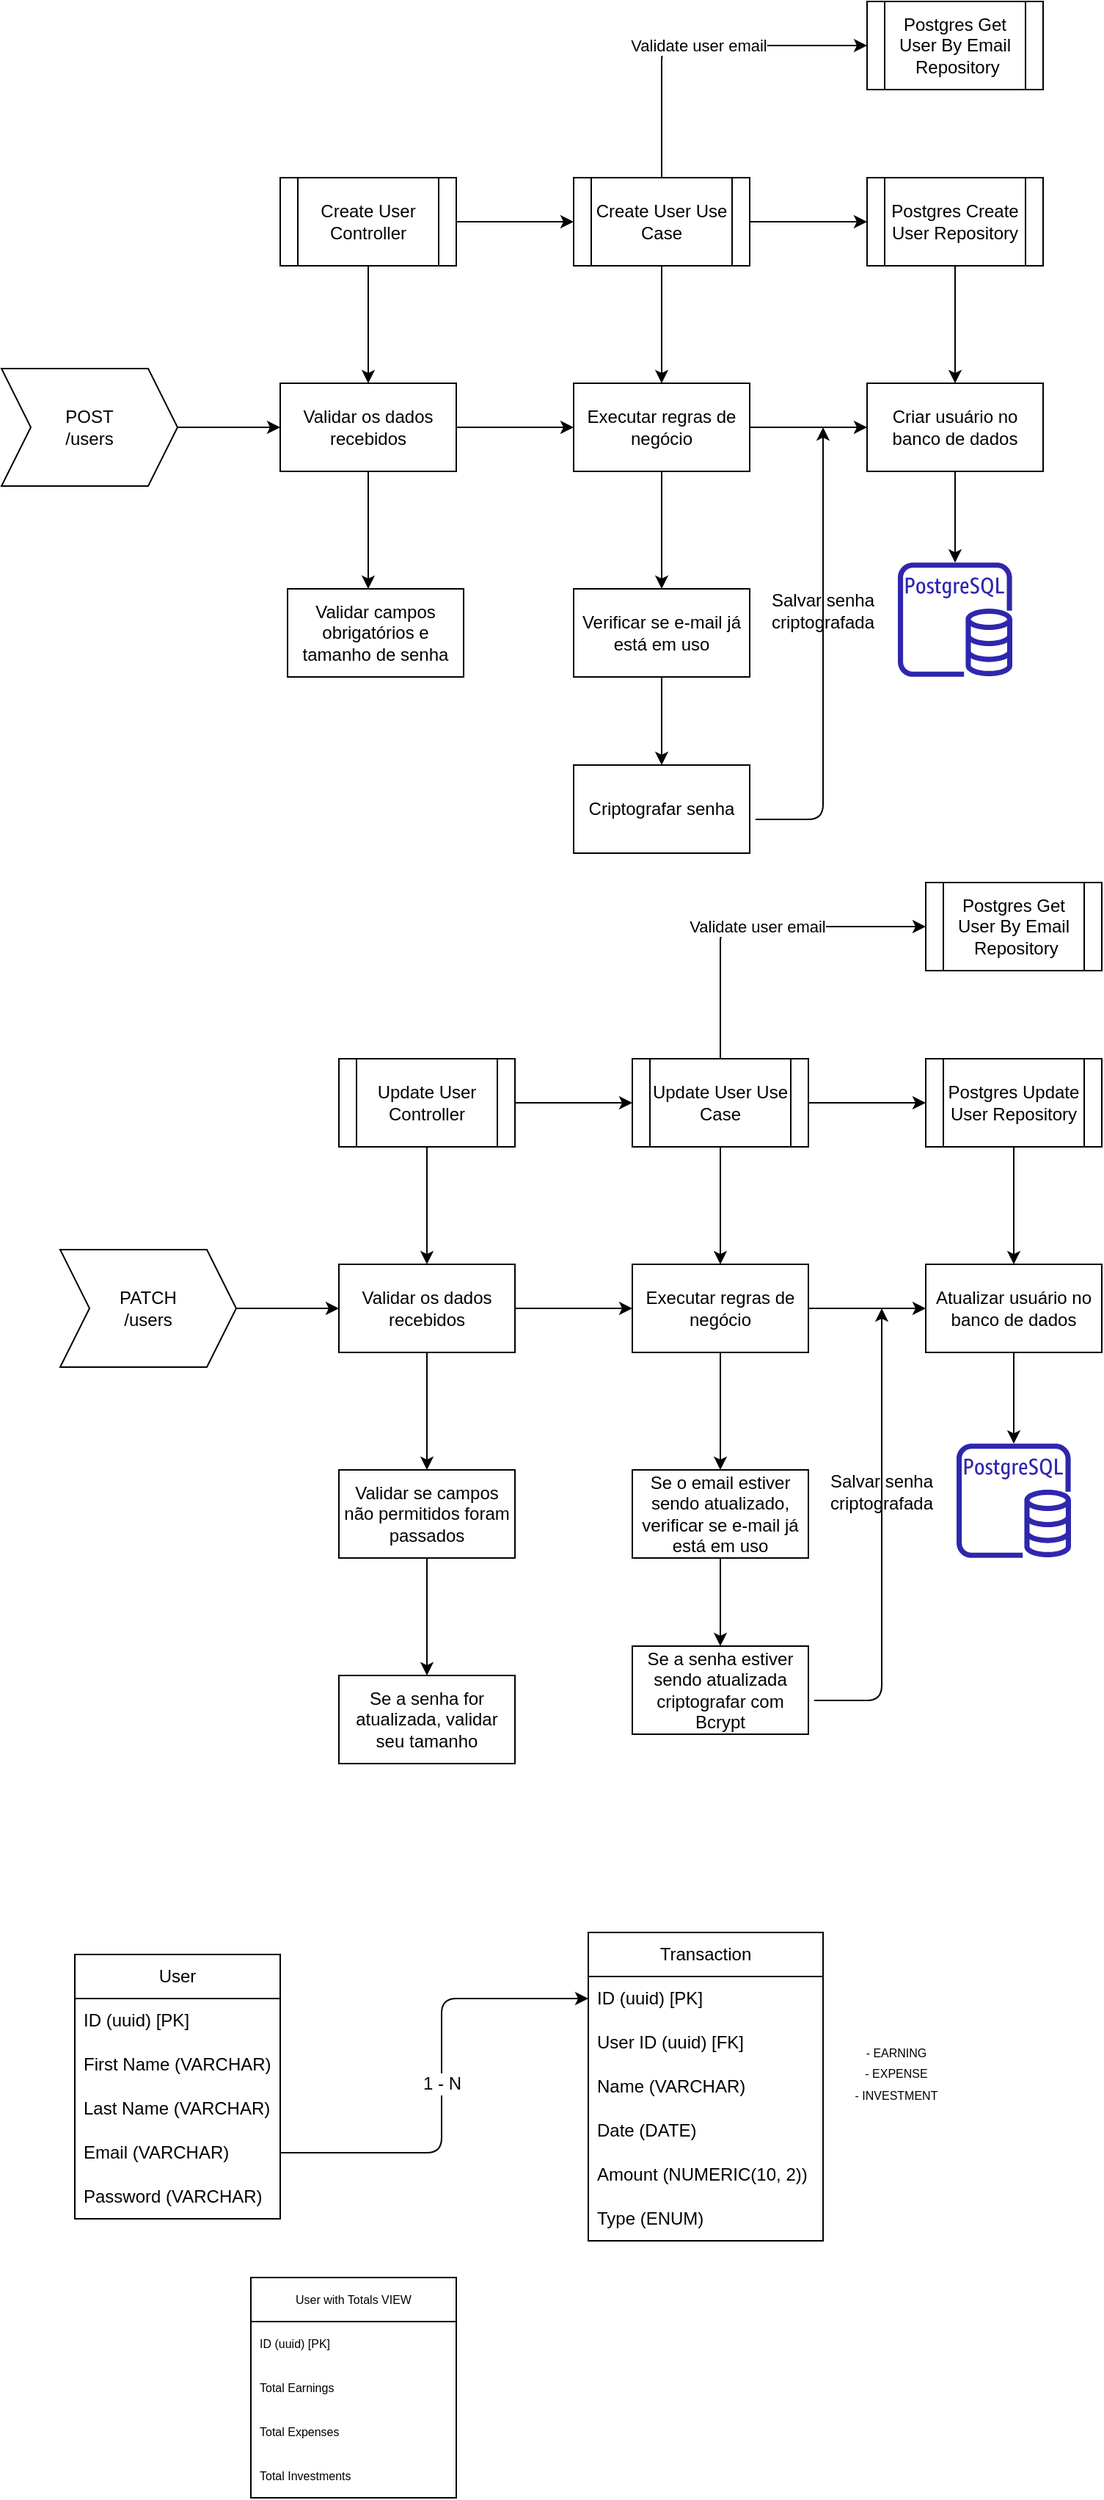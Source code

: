 <mxfile>
    <diagram id="wibsMWzVle5SGEz2CT0J" name="Page-1">
        <mxGraphModel dx="1156" dy="1909" grid="1" gridSize="9" guides="1" tooltips="1" connect="1" arrows="1" fold="1" page="1" pageScale="1" pageWidth="850" pageHeight="1100" background="none" math="0" shadow="0">
            <root>
                <mxCell id="0"/>
                <mxCell id="1" parent="0"/>
                <mxCell id="2" value="User" style="swimlane;fontStyle=0;childLayout=stackLayout;horizontal=1;startSize=30;horizontalStack=0;resizeParent=1;resizeParentMax=0;resizeLast=0;collapsible=1;marginBottom=0;whiteSpace=wrap;html=1;" parent="1" vertex="1">
                    <mxGeometry x="120" y="510" width="140" height="180" as="geometry"/>
                </mxCell>
                <mxCell id="3" value="ID (uuid) [PK]" style="text;strokeColor=none;fillColor=none;align=left;verticalAlign=middle;spacingLeft=4;spacingRight=4;overflow=hidden;points=[[0,0.5],[1,0.5]];portConstraint=eastwest;rotatable=0;whiteSpace=wrap;html=1;" parent="2" vertex="1">
                    <mxGeometry y="30" width="140" height="30" as="geometry"/>
                </mxCell>
                <mxCell id="4" value="First Name (VARCHAR)" style="text;strokeColor=none;fillColor=none;align=left;verticalAlign=middle;spacingLeft=4;spacingRight=4;overflow=hidden;points=[[0,0.5],[1,0.5]];portConstraint=eastwest;rotatable=0;whiteSpace=wrap;html=1;" parent="2" vertex="1">
                    <mxGeometry y="60" width="140" height="30" as="geometry"/>
                </mxCell>
                <mxCell id="5" value="Last Name (VARCHAR)" style="text;strokeColor=none;fillColor=none;align=left;verticalAlign=middle;spacingLeft=4;spacingRight=4;overflow=hidden;points=[[0,0.5],[1,0.5]];portConstraint=eastwest;rotatable=0;whiteSpace=wrap;html=1;" parent="2" vertex="1">
                    <mxGeometry y="90" width="140" height="30" as="geometry"/>
                </mxCell>
                <mxCell id="6" value="Email (VARCHAR)" style="text;strokeColor=none;fillColor=none;align=left;verticalAlign=middle;spacingLeft=4;spacingRight=4;overflow=hidden;points=[[0,0.5],[1,0.5]];portConstraint=eastwest;rotatable=0;whiteSpace=wrap;html=1;" parent="2" vertex="1">
                    <mxGeometry y="120" width="140" height="30" as="geometry"/>
                </mxCell>
                <mxCell id="7" value="Password (VARCHAR)" style="text;strokeColor=none;fillColor=none;align=left;verticalAlign=middle;spacingLeft=4;spacingRight=4;overflow=hidden;points=[[0,0.5],[1,0.5]];portConstraint=eastwest;rotatable=0;whiteSpace=wrap;html=1;" parent="2" vertex="1">
                    <mxGeometry y="150" width="140" height="30" as="geometry"/>
                </mxCell>
                <mxCell id="8" value="Transaction" style="swimlane;fontStyle=0;childLayout=stackLayout;horizontal=1;startSize=30;horizontalStack=0;resizeParent=1;resizeParentMax=0;resizeLast=0;collapsible=1;marginBottom=0;whiteSpace=wrap;html=1;" parent="1" vertex="1">
                    <mxGeometry x="470" y="495" width="160" height="210" as="geometry"/>
                </mxCell>
                <mxCell id="12" value="ID (uuid) [PK]" style="text;strokeColor=none;fillColor=none;align=left;verticalAlign=middle;spacingLeft=4;spacingRight=4;overflow=hidden;points=[[0,0.5],[1,0.5]];portConstraint=eastwest;rotatable=0;whiteSpace=wrap;html=1;" parent="8" vertex="1">
                    <mxGeometry y="30" width="160" height="30" as="geometry"/>
                </mxCell>
                <mxCell id="9" value="User ID (uuid) [FK]" style="text;strokeColor=none;fillColor=none;align=left;verticalAlign=middle;spacingLeft=4;spacingRight=4;overflow=hidden;points=[[0,0.5],[1,0.5]];portConstraint=eastwest;rotatable=0;whiteSpace=wrap;html=1;" parent="8" vertex="1">
                    <mxGeometry y="60" width="160" height="30" as="geometry"/>
                </mxCell>
                <mxCell id="10" value="Name (VARCHAR)" style="text;strokeColor=none;fillColor=none;align=left;verticalAlign=middle;spacingLeft=4;spacingRight=4;overflow=hidden;points=[[0,0.5],[1,0.5]];portConstraint=eastwest;rotatable=0;whiteSpace=wrap;html=1;" parent="8" vertex="1">
                    <mxGeometry y="90" width="160" height="30" as="geometry"/>
                </mxCell>
                <mxCell id="11" value="Date (DATE)" style="text;strokeColor=none;fillColor=none;align=left;verticalAlign=middle;spacingLeft=4;spacingRight=4;overflow=hidden;points=[[0,0.5],[1,0.5]];portConstraint=eastwest;rotatable=0;whiteSpace=wrap;html=1;" parent="8" vertex="1">
                    <mxGeometry y="120" width="160" height="30" as="geometry"/>
                </mxCell>
                <mxCell id="13" value="Amount (NUMERIC(10, 2))" style="text;strokeColor=none;fillColor=none;align=left;verticalAlign=middle;spacingLeft=4;spacingRight=4;overflow=hidden;points=[[0,0.5],[1,0.5]];portConstraint=eastwest;rotatable=0;whiteSpace=wrap;html=1;" parent="8" vertex="1">
                    <mxGeometry y="150" width="160" height="30" as="geometry"/>
                </mxCell>
                <mxCell id="14" value="Type (ENUM)" style="text;strokeColor=none;fillColor=none;align=left;verticalAlign=middle;spacingLeft=4;spacingRight=4;overflow=hidden;points=[[0,0.5],[1,0.5]];portConstraint=eastwest;rotatable=0;whiteSpace=wrap;html=1;" parent="8" vertex="1">
                    <mxGeometry y="180" width="160" height="30" as="geometry"/>
                </mxCell>
                <mxCell id="15" value="&lt;font style=&quot;font-size: 8px;&quot;&gt;- EARNING&lt;br&gt;- EXPENSE&lt;br&gt;- INVESTMENT&lt;/font&gt;" style="text;html=1;strokeColor=none;fillColor=none;align=center;verticalAlign=middle;whiteSpace=wrap;rounded=0;" parent="1" vertex="1">
                    <mxGeometry x="640" y="570" width="80" height="40" as="geometry"/>
                </mxCell>
                <mxCell id="17" value="User with Totals VIEW" style="swimlane;fontStyle=0;childLayout=stackLayout;horizontal=1;startSize=30;horizontalStack=0;resizeParent=1;resizeParentMax=0;resizeLast=0;collapsible=1;marginBottom=0;whiteSpace=wrap;html=1;fontSize=8;" parent="1" vertex="1">
                    <mxGeometry x="240" y="730" width="140" height="150" as="geometry"/>
                </mxCell>
                <mxCell id="18" value="ID (uuid) [PK]" style="text;strokeColor=none;fillColor=none;align=left;verticalAlign=middle;spacingLeft=4;spacingRight=4;overflow=hidden;points=[[0,0.5],[1,0.5]];portConstraint=eastwest;rotatable=0;whiteSpace=wrap;html=1;fontSize=8;" parent="17" vertex="1">
                    <mxGeometry y="30" width="140" height="30" as="geometry"/>
                </mxCell>
                <mxCell id="19" value="Total Earnings" style="text;strokeColor=none;fillColor=none;align=left;verticalAlign=middle;spacingLeft=4;spacingRight=4;overflow=hidden;points=[[0,0.5],[1,0.5]];portConstraint=eastwest;rotatable=0;whiteSpace=wrap;html=1;fontSize=8;" parent="17" vertex="1">
                    <mxGeometry y="60" width="140" height="30" as="geometry"/>
                </mxCell>
                <mxCell id="20" value="Total Expenses" style="text;strokeColor=none;fillColor=none;align=left;verticalAlign=middle;spacingLeft=4;spacingRight=4;overflow=hidden;points=[[0,0.5],[1,0.5]];portConstraint=eastwest;rotatable=0;whiteSpace=wrap;html=1;fontSize=8;" parent="17" vertex="1">
                    <mxGeometry y="90" width="140" height="30" as="geometry"/>
                </mxCell>
                <mxCell id="21" value="Total Investments" style="text;strokeColor=none;fillColor=none;align=left;verticalAlign=middle;spacingLeft=4;spacingRight=4;overflow=hidden;points=[[0,0.5],[1,0.5]];portConstraint=eastwest;rotatable=0;whiteSpace=wrap;html=1;fontSize=8;" parent="17" vertex="1">
                    <mxGeometry y="120" width="140" height="30" as="geometry"/>
                </mxCell>
                <mxCell id="30" value="&lt;font style=&quot;font-size: 12px;&quot;&gt;1 - N&lt;/font&gt;" style="edgeStyle=none;html=1;exitX=1;exitY=0.5;exitDx=0;exitDy=0;entryX=0;entryY=0.5;entryDx=0;entryDy=0;fontSize=8;" parent="1" source="6" target="12" edge="1">
                    <mxGeometry relative="1" as="geometry">
                        <Array as="points">
                            <mxPoint x="330" y="645"/>
                            <mxPoint x="370" y="645"/>
                            <mxPoint x="370" y="590"/>
                            <mxPoint x="370" y="540"/>
                        </Array>
                    </mxGeometry>
                </mxCell>
                <mxCell id="34" value="" style="edgeStyle=none;html=1;" parent="1" target="33" edge="1">
                    <mxGeometry relative="1" as="geometry">
                        <mxPoint x="230" y="70" as="sourcePoint"/>
                    </mxGeometry>
                </mxCell>
                <mxCell id="31" value="PATCH&lt;br&gt;/users" style="shape=step;perimeter=stepPerimeter;whiteSpace=wrap;html=1;fixedSize=1;" parent="1" vertex="1">
                    <mxGeometry x="110" y="30" width="120" height="80" as="geometry"/>
                </mxCell>
                <mxCell id="36" value="" style="edgeStyle=none;html=1;" parent="1" source="33" target="35" edge="1">
                    <mxGeometry relative="1" as="geometry"/>
                </mxCell>
                <mxCell id="119" value="" style="edgeStyle=none;html=1;" edge="1" parent="1" source="33" target="118">
                    <mxGeometry relative="1" as="geometry"/>
                </mxCell>
                <mxCell id="33" value="Validar os dados recebidos" style="whiteSpace=wrap;html=1;" parent="1" vertex="1">
                    <mxGeometry x="300" y="40" width="120" height="60" as="geometry"/>
                </mxCell>
                <mxCell id="38" value="" style="edgeStyle=none;html=1;" parent="1" source="35" edge="1">
                    <mxGeometry relative="1" as="geometry">
                        <mxPoint x="700" y="70" as="targetPoint"/>
                        <Array as="points">
                            <mxPoint x="650" y="70"/>
                            <mxPoint x="670" y="70"/>
                        </Array>
                    </mxGeometry>
                </mxCell>
                <mxCell id="42" value="" style="edgeStyle=none;html=1;" parent="1" source="35" edge="1">
                    <mxGeometry relative="1" as="geometry">
                        <mxPoint x="560" y="180" as="targetPoint"/>
                    </mxGeometry>
                </mxCell>
                <mxCell id="35" value="Executar regras de negócio" style="whiteSpace=wrap;html=1;" parent="1" vertex="1">
                    <mxGeometry x="500" y="40" width="120" height="60" as="geometry"/>
                </mxCell>
                <mxCell id="44" value="" style="edgeStyle=none;html=1;" parent="1" edge="1">
                    <mxGeometry relative="1" as="geometry">
                        <mxPoint x="760" y="100" as="sourcePoint"/>
                        <mxPoint x="760" y="162.098" as="targetPoint"/>
                    </mxGeometry>
                </mxCell>
                <mxCell id="37" value="Atualizar usuário no banco de dados" style="whiteSpace=wrap;html=1;" parent="1" vertex="1">
                    <mxGeometry x="700" y="40" width="120" height="60" as="geometry"/>
                </mxCell>
                <mxCell id="54" style="edgeStyle=none;html=1;entryX=0.5;entryY=0;entryDx=0;entryDy=0;" parent="1" source="41" target="53" edge="1">
                    <mxGeometry relative="1" as="geometry"/>
                </mxCell>
                <mxCell id="41" value="Se o email estiver sendo atualizado, verificar se e-mail já está em uso" style="whiteSpace=wrap;html=1;" parent="1" vertex="1">
                    <mxGeometry x="500" y="180" width="120" height="60" as="geometry"/>
                </mxCell>
                <mxCell id="43" value="" style="outlineConnect=0;fontColor=#232F3E;gradientColor=none;fillColor=#2E27AD;strokeColor=none;dashed=0;verticalLabelPosition=bottom;verticalAlign=top;align=center;html=1;fontSize=12;fontStyle=0;aspect=fixed;pointerEvents=1;shape=mxgraph.aws4.rds_postgresql_instance;" parent="1" vertex="1">
                    <mxGeometry x="721" y="162" width="78" height="78" as="geometry"/>
                </mxCell>
                <mxCell id="48" style="edgeStyle=none;html=1;entryX=0.5;entryY=0;entryDx=0;entryDy=0;" parent="1" source="46" target="33" edge="1">
                    <mxGeometry relative="1" as="geometry"/>
                </mxCell>
                <mxCell id="58" style="edgeStyle=none;html=1;entryX=0;entryY=0.5;entryDx=0;entryDy=0;" parent="1" source="46" target="49" edge="1">
                    <mxGeometry relative="1" as="geometry"/>
                </mxCell>
                <mxCell id="46" value="Update User Controller" style="shape=process;whiteSpace=wrap;html=1;backgroundOutline=1;" parent="1" vertex="1">
                    <mxGeometry x="300" y="-100" width="120" height="60" as="geometry"/>
                </mxCell>
                <mxCell id="50" style="edgeStyle=none;html=1;entryX=0.5;entryY=0;entryDx=0;entryDy=0;" parent="1" source="49" target="35" edge="1">
                    <mxGeometry relative="1" as="geometry"/>
                </mxCell>
                <mxCell id="57" value="Validate user email&lt;br&gt;" style="edgeStyle=none;html=1;entryX=0;entryY=0.5;entryDx=0;entryDy=0;" parent="1" source="49" target="56" edge="1">
                    <mxGeometry relative="1" as="geometry">
                        <Array as="points">
                            <mxPoint x="560" y="-190"/>
                            <mxPoint x="640" y="-190"/>
                        </Array>
                    </mxGeometry>
                </mxCell>
                <mxCell id="59" style="edgeStyle=none;html=1;entryX=0;entryY=0.5;entryDx=0;entryDy=0;" parent="1" source="49" target="51" edge="1">
                    <mxGeometry relative="1" as="geometry"/>
                </mxCell>
                <mxCell id="49" value="Update User Use Case" style="shape=process;whiteSpace=wrap;html=1;backgroundOutline=1;" parent="1" vertex="1">
                    <mxGeometry x="500" y="-100" width="120" height="60" as="geometry"/>
                </mxCell>
                <mxCell id="52" style="edgeStyle=none;html=1;entryX=0.5;entryY=0;entryDx=0;entryDy=0;" parent="1" source="51" target="37" edge="1">
                    <mxGeometry relative="1" as="geometry"/>
                </mxCell>
                <mxCell id="51" value="Postgres Update User Repository" style="shape=process;whiteSpace=wrap;html=1;backgroundOutline=1;" parent="1" vertex="1">
                    <mxGeometry x="700" y="-100" width="120" height="60" as="geometry"/>
                </mxCell>
                <mxCell id="55" style="edgeStyle=none;html=1;exitX=1.033;exitY=0.617;exitDx=0;exitDy=0;exitPerimeter=0;" parent="1" source="53" edge="1">
                    <mxGeometry relative="1" as="geometry">
                        <mxPoint x="670" y="70" as="targetPoint"/>
                        <mxPoint x="680" y="320" as="sourcePoint"/>
                        <Array as="points">
                            <mxPoint x="670" y="337"/>
                            <mxPoint x="670" y="200"/>
                        </Array>
                    </mxGeometry>
                </mxCell>
                <mxCell id="53" value="Se a senha estiver sendo atualizada criptografar com Bcrypt" style="whiteSpace=wrap;html=1;" parent="1" vertex="1">
                    <mxGeometry x="500" y="300" width="120" height="60" as="geometry"/>
                </mxCell>
                <mxCell id="56" value="Postgres Get User By Email&lt;br&gt;&amp;nbsp;Repository" style="shape=process;whiteSpace=wrap;html=1;backgroundOutline=1;" parent="1" vertex="1">
                    <mxGeometry x="700" y="-220" width="120" height="60" as="geometry"/>
                </mxCell>
                <mxCell id="62" value="Salvar senha criptografada&lt;br&gt;" style="text;html=1;strokeColor=none;fillColor=none;align=center;verticalAlign=middle;whiteSpace=wrap;rounded=0;" parent="1" vertex="1">
                    <mxGeometry x="640" y="180" width="60" height="30" as="geometry"/>
                </mxCell>
                <mxCell id="90" value="" style="edgeStyle=none;html=1;" edge="1" parent="1" target="94">
                    <mxGeometry relative="1" as="geometry">
                        <mxPoint x="190" y="-530" as="sourcePoint"/>
                    </mxGeometry>
                </mxCell>
                <mxCell id="91" value="POST&lt;br&gt;/users" style="shape=step;perimeter=stepPerimeter;whiteSpace=wrap;html=1;fixedSize=1;" vertex="1" parent="1">
                    <mxGeometry x="70" y="-570" width="120" height="80" as="geometry"/>
                </mxCell>
                <mxCell id="92" value="" style="edgeStyle=none;html=1;" edge="1" parent="1" source="94" target="97">
                    <mxGeometry relative="1" as="geometry"/>
                </mxCell>
                <mxCell id="93" value="" style="edgeStyle=none;html=1;" edge="1" parent="1" source="94">
                    <mxGeometry relative="1" as="geometry">
                        <mxPoint x="320" y="-420" as="targetPoint"/>
                    </mxGeometry>
                </mxCell>
                <mxCell id="94" value="Validar os dados recebidos" style="whiteSpace=wrap;html=1;" vertex="1" parent="1">
                    <mxGeometry x="260" y="-560" width="120" height="60" as="geometry"/>
                </mxCell>
                <mxCell id="95" value="" style="edgeStyle=none;html=1;" edge="1" parent="1" source="97">
                    <mxGeometry relative="1" as="geometry">
                        <mxPoint x="660" y="-530" as="targetPoint"/>
                        <Array as="points">
                            <mxPoint x="610" y="-530"/>
                            <mxPoint x="630" y="-530"/>
                        </Array>
                    </mxGeometry>
                </mxCell>
                <mxCell id="96" value="" style="edgeStyle=none;html=1;" edge="1" parent="1" source="97">
                    <mxGeometry relative="1" as="geometry">
                        <mxPoint x="520" y="-420" as="targetPoint"/>
                    </mxGeometry>
                </mxCell>
                <mxCell id="97" value="Executar regras de negócio" style="whiteSpace=wrap;html=1;" vertex="1" parent="1">
                    <mxGeometry x="460" y="-560" width="120" height="60" as="geometry"/>
                </mxCell>
                <mxCell id="98" value="" style="edgeStyle=none;html=1;" edge="1" parent="1">
                    <mxGeometry relative="1" as="geometry">
                        <mxPoint x="720" y="-500" as="sourcePoint"/>
                        <mxPoint x="720" y="-437.902" as="targetPoint"/>
                    </mxGeometry>
                </mxCell>
                <mxCell id="99" value="Criar usuário no banco de dados" style="whiteSpace=wrap;html=1;" vertex="1" parent="1">
                    <mxGeometry x="660" y="-560" width="120" height="60" as="geometry"/>
                </mxCell>
                <mxCell id="100" value="Validar campos obrigatórios e tamanho de senha" style="whiteSpace=wrap;html=1;" vertex="1" parent="1">
                    <mxGeometry x="265" y="-420" width="120" height="60" as="geometry"/>
                </mxCell>
                <mxCell id="101" style="edgeStyle=none;html=1;entryX=0.5;entryY=0;entryDx=0;entryDy=0;" edge="1" parent="1" source="102" target="114">
                    <mxGeometry relative="1" as="geometry"/>
                </mxCell>
                <mxCell id="102" value="Verificar se e-mail já está em uso" style="whiteSpace=wrap;html=1;" vertex="1" parent="1">
                    <mxGeometry x="460" y="-420" width="120" height="60" as="geometry"/>
                </mxCell>
                <mxCell id="103" value="" style="outlineConnect=0;fontColor=#232F3E;gradientColor=none;fillColor=#2E27AD;strokeColor=none;dashed=0;verticalLabelPosition=bottom;verticalAlign=top;align=center;html=1;fontSize=12;fontStyle=0;aspect=fixed;pointerEvents=1;shape=mxgraph.aws4.rds_postgresql_instance;" vertex="1" parent="1">
                    <mxGeometry x="681" y="-438" width="78" height="78" as="geometry"/>
                </mxCell>
                <mxCell id="104" style="edgeStyle=none;html=1;entryX=0.5;entryY=0;entryDx=0;entryDy=0;" edge="1" parent="1" source="106" target="94">
                    <mxGeometry relative="1" as="geometry"/>
                </mxCell>
                <mxCell id="105" style="edgeStyle=none;html=1;entryX=0;entryY=0.5;entryDx=0;entryDy=0;" edge="1" parent="1" source="106" target="110">
                    <mxGeometry relative="1" as="geometry"/>
                </mxCell>
                <mxCell id="106" value="Create User Controller" style="shape=process;whiteSpace=wrap;html=1;backgroundOutline=1;" vertex="1" parent="1">
                    <mxGeometry x="260" y="-700" width="120" height="60" as="geometry"/>
                </mxCell>
                <mxCell id="107" style="edgeStyle=none;html=1;entryX=0.5;entryY=0;entryDx=0;entryDy=0;" edge="1" parent="1" source="110" target="97">
                    <mxGeometry relative="1" as="geometry"/>
                </mxCell>
                <mxCell id="108" value="Validate user email&lt;br&gt;" style="edgeStyle=none;html=1;entryX=0;entryY=0.5;entryDx=0;entryDy=0;" edge="1" parent="1" source="110" target="115">
                    <mxGeometry relative="1" as="geometry">
                        <Array as="points">
                            <mxPoint x="520" y="-790"/>
                            <mxPoint x="600" y="-790"/>
                        </Array>
                    </mxGeometry>
                </mxCell>
                <mxCell id="109" style="edgeStyle=none;html=1;entryX=0;entryY=0.5;entryDx=0;entryDy=0;" edge="1" parent="1" source="110" target="112">
                    <mxGeometry relative="1" as="geometry"/>
                </mxCell>
                <mxCell id="110" value="Create User Use Case" style="shape=process;whiteSpace=wrap;html=1;backgroundOutline=1;" vertex="1" parent="1">
                    <mxGeometry x="460" y="-700" width="120" height="60" as="geometry"/>
                </mxCell>
                <mxCell id="111" style="edgeStyle=none;html=1;entryX=0.5;entryY=0;entryDx=0;entryDy=0;" edge="1" parent="1" source="112" target="99">
                    <mxGeometry relative="1" as="geometry"/>
                </mxCell>
                <mxCell id="112" value="Postgres Create User Repository" style="shape=process;whiteSpace=wrap;html=1;backgroundOutline=1;" vertex="1" parent="1">
                    <mxGeometry x="660" y="-700" width="120" height="60" as="geometry"/>
                </mxCell>
                <mxCell id="113" style="edgeStyle=none;html=1;exitX=1.033;exitY=0.617;exitDx=0;exitDy=0;exitPerimeter=0;" edge="1" parent="1" source="114">
                    <mxGeometry relative="1" as="geometry">
                        <mxPoint x="630" y="-530" as="targetPoint"/>
                        <mxPoint x="640" y="-280" as="sourcePoint"/>
                        <Array as="points">
                            <mxPoint x="630" y="-263"/>
                            <mxPoint x="630" y="-400"/>
                        </Array>
                    </mxGeometry>
                </mxCell>
                <mxCell id="114" value="Criptografar senha" style="whiteSpace=wrap;html=1;" vertex="1" parent="1">
                    <mxGeometry x="460" y="-300" width="120" height="60" as="geometry"/>
                </mxCell>
                <mxCell id="115" value="Postgres Get User By Email&lt;br&gt;&amp;nbsp;Repository" style="shape=process;whiteSpace=wrap;html=1;backgroundOutline=1;" vertex="1" parent="1">
                    <mxGeometry x="660" y="-820" width="120" height="60" as="geometry"/>
                </mxCell>
                <mxCell id="116" value="Salvar senha criptografada&lt;br&gt;" style="text;html=1;strokeColor=none;fillColor=none;align=center;verticalAlign=middle;whiteSpace=wrap;rounded=0;" vertex="1" parent="1">
                    <mxGeometry x="600" y="-420" width="60" height="30" as="geometry"/>
                </mxCell>
                <mxCell id="121" value="" style="edgeStyle=none;html=1;" edge="1" parent="1" source="118" target="120">
                    <mxGeometry relative="1" as="geometry"/>
                </mxCell>
                <mxCell id="118" value="Validar se campos não permitidos foram passados" style="whiteSpace=wrap;html=1;" vertex="1" parent="1">
                    <mxGeometry x="300" y="180" width="120" height="60" as="geometry"/>
                </mxCell>
                <mxCell id="120" value="Se a senha for atualizada, validar seu tamanho" style="whiteSpace=wrap;html=1;" vertex="1" parent="1">
                    <mxGeometry x="300" y="320" width="120" height="60" as="geometry"/>
                </mxCell>
            </root>
        </mxGraphModel>
    </diagram>
</mxfile>